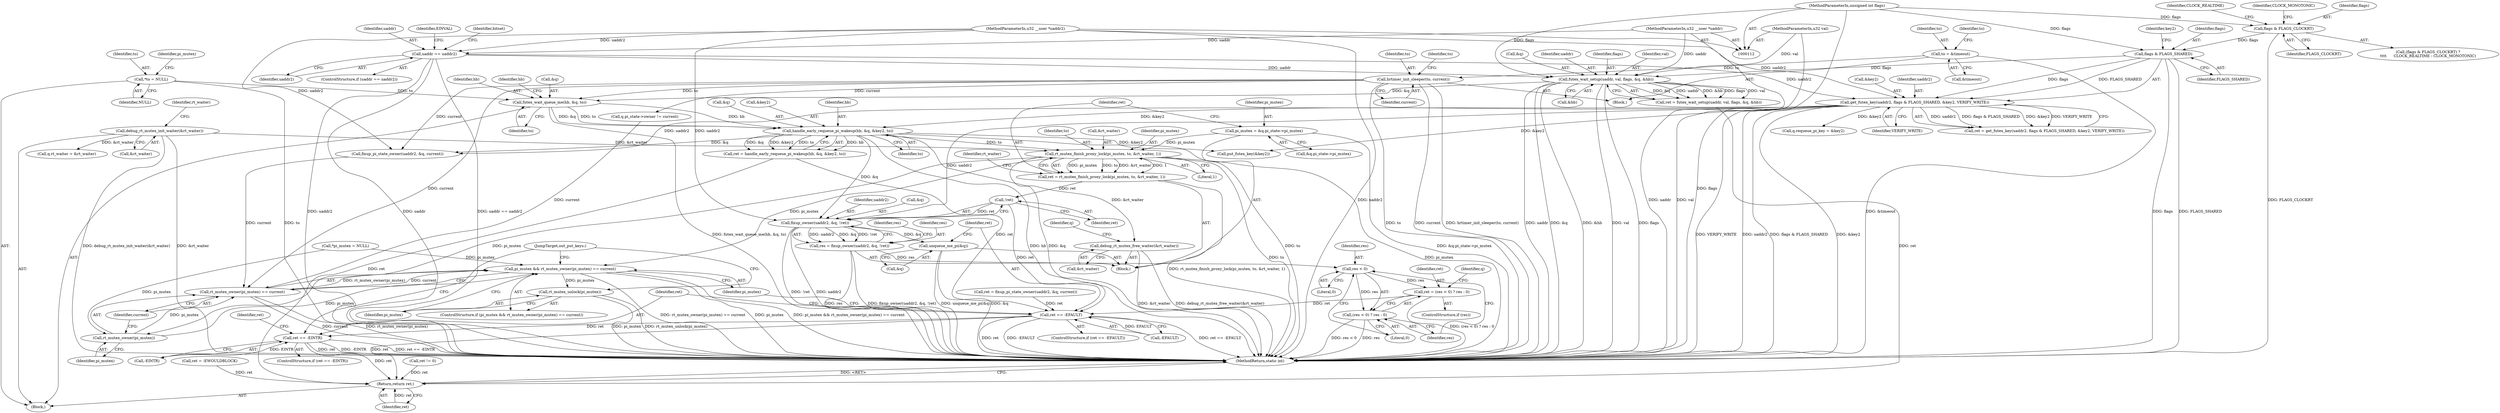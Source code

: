 digraph "0_linux_6f7b0a2a5c0fb03be7c25bd1745baa50582348ef@API" {
"1000318" [label="(Call,rt_mutex_finish_proxy_lock(pi_mutex, to, &rt_waiter, 1))"];
"1000308" [label="(Call,pi_mutex = &q.pi_state->pi_mutex)"];
"1000252" [label="(Call,handle_early_requeue_pi_wakeup(hb, &q, &key2, to))"];
"1000240" [label="(Call,futex_wait_queue_me(hb, &q, to))"];
"1000229" [label="(Call,futex_wait_setup(uaddr, val, flags, &q, &hb))"];
"1000142" [label="(Call,uaddr == uaddr2)"];
"1000113" [label="(MethodParameterIn,u32 __user *uaddr)"];
"1000118" [label="(MethodParameterIn,u32 __user *uaddr2)"];
"1000115" [label="(MethodParameterIn,u32 val)"];
"1000198" [label="(Call,flags & FLAGS_SHARED)"];
"1000167" [label="(Call,flags & FLAGS_CLOCKRT)"];
"1000114" [label="(MethodParameterIn,unsigned int flags)"];
"1000122" [label="(Call,*to = NULL)"];
"1000173" [label="(Call,hrtimer_init_sleeper(to, current))"];
"1000157" [label="(Call,to = &timeout)"];
"1000196" [label="(Call,get_futex_key(uaddr2, flags & FLAGS_SHARED, &key2, VERIFY_WRITE))"];
"1000186" [label="(Call,debug_rt_mutex_init_waiter(&rt_waiter))"];
"1000316" [label="(Call,ret = rt_mutex_finish_proxy_lock(pi_mutex, to, &rt_waiter, 1))"];
"1000337" [label="(Call,!ret)"];
"1000333" [label="(Call,fixup_owner(uaddr2, &q, !ret))"];
"1000331" [label="(Call,res = fixup_owner(uaddr2, &q, !ret))"];
"1000344" [label="(Call,res < 0)"];
"1000341" [label="(Call,ret = (res < 0) ? res : 0)"];
"1000353" [label="(Call,ret == -EFAULT)"];
"1000369" [label="(Call,ret == -EINTR)"];
"1000402" [label="(Return,return ret;)"];
"1000343" [label="(Call,(res < 0) ? res : 0)"];
"1000349" [label="(Call,unqueue_me_pi(&q))"];
"1000324" [label="(Call,debug_rt_mutex_free_waiter(&rt_waiter))"];
"1000359" [label="(Call,pi_mutex && rt_mutex_owner(pi_mutex) == current)"];
"1000365" [label="(Call,rt_mutex_unlock(pi_mutex))"];
"1000362" [label="(Call,rt_mutex_owner(pi_mutex))"];
"1000361" [label="(Call,rt_mutex_owner(pi_mutex) == current)"];
"1000331" [label="(Call,res = fixup_owner(uaddr2, &q, !ret))"];
"1000230" [label="(Identifier,uaddr)"];
"1000114" [label="(MethodParameterIn,unsigned int flags)"];
"1000363" [label="(Identifier,pi_mutex)"];
"1000374" [label="(Call,ret = -EWOULDBLOCK)"];
"1000354" [label="(Identifier,ret)"];
"1000124" [label="(Identifier,NULL)"];
"1000371" [label="(Call,-EINTR)"];
"1000359" [label="(Call,pi_mutex && rt_mutex_owner(pi_mutex) == current)"];
"1000171" [label="(Identifier,CLOCK_MONOTONIC)"];
"1000370" [label="(Identifier,ret)"];
"1000127" [label="(Call,*pi_mutex = NULL)"];
"1000232" [label="(Identifier,flags)"];
"1000191" [label="(Identifier,rt_waiter)"];
"1000256" [label="(Call,&key2)"];
"1000141" [label="(ControlStructure,if (uaddr == uaddr2))"];
"1000206" [label="(Call,ret != 0)"];
"1000186" [label="(Call,debug_rt_mutex_init_waiter(&rt_waiter))"];
"1000258" [label="(Identifier,to)"];
"1000375" [label="(Identifier,ret)"];
"1000252" [label="(Call,handle_early_requeue_pi_wakeup(hb, &q, &key2, to))"];
"1000199" [label="(Identifier,flags)"];
"1000202" [label="(Identifier,key2)"];
"1000346" [label="(Literal,0)"];
"1000348" [label="(Literal,0)"];
"1000340" [label="(Identifier,res)"];
"1000150" [label="(Identifier,bitset)"];
"1000309" [label="(Identifier,pi_mutex)"];
"1000229" [label="(Call,futex_wait_setup(uaddr, val, flags, &q, &hb))"];
"1000353" [label="(Call,ret == -EFAULT)"];
"1000122" [label="(Call,*to = NULL)"];
"1000167" [label="(Call,flags & FLAGS_CLOCKRT)"];
"1000241" [label="(Identifier,hb)"];
"1000215" [label="(Call,q.rt_waiter = &rt_waiter)"];
"1000349" [label="(Call,unqueue_me_pi(&q))"];
"1000323" [label="(Literal,1)"];
"1000196" [label="(Call,get_futex_key(uaddr2, flags & FLAGS_SHARED, &key2, VERIFY_WRITE))"];
"1000168" [label="(Identifier,flags)"];
"1000316" [label="(Call,ret = rt_mutex_finish_proxy_lock(pi_mutex, to, &rt_waiter, 1))"];
"1000144" [label="(Identifier,uaddr2)"];
"1000198" [label="(Call,flags & FLAGS_SHARED)"];
"1000194" [label="(Call,ret = get_futex_key(uaddr2, flags & FLAGS_SHARED, &key2, VERIFY_WRITE))"];
"1000231" [label="(Identifier,val)"];
"1000362" [label="(Call,rt_mutex_owner(pi_mutex))"];
"1000143" [label="(Identifier,uaddr)"];
"1000385" [label="(Call,put_futex_key(&key2))"];
"1000164" [label="(Identifier,to)"];
"1000335" [label="(Call,&q)"];
"1000197" [label="(Identifier,uaddr2)"];
"1000324" [label="(Call,debug_rt_mutex_free_waiter(&rt_waiter))"];
"1000337" [label="(Call,!ret)"];
"1000159" [label="(Call,&timeout)"];
"1000344" [label="(Call,res < 0)"];
"1000187" [label="(Call,&rt_waiter)"];
"1000308" [label="(Call,pi_mutex = &q.pi_state->pi_mutex)"];
"1000119" [label="(Block,)"];
"1000325" [label="(Call,&rt_waiter)"];
"1000248" [label="(Identifier,hb)"];
"1000329" [label="(Identifier,q)"];
"1000278" [label="(Call,q.pi_state->owner != current)"];
"1000240" [label="(Call,futex_wait_queue_me(hb, &q, to))"];
"1000369" [label="(Call,ret == -EINTR)"];
"1000302" [label="(Block,)"];
"1000352" [label="(ControlStructure,if (ret == -EFAULT))"];
"1000368" [label="(ControlStructure,if (ret == -EINTR))"];
"1000350" [label="(Call,&q)"];
"1000332" [label="(Identifier,res)"];
"1000333" [label="(Call,fixup_owner(uaddr2, &q, !ret))"];
"1000310" [label="(Call,&q.pi_state->pi_mutex)"];
"1000347" [label="(Identifier,res)"];
"1000345" [label="(Identifier,res)"];
"1000361" [label="(Call,rt_mutex_owner(pi_mutex) == current)"];
"1000358" [label="(ControlStructure,if (pi_mutex && rt_mutex_owner(pi_mutex) == current))"];
"1000244" [label="(Identifier,to)"];
"1000233" [label="(Call,&q)"];
"1000351" [label="(Identifier,q)"];
"1000142" [label="(Call,uaddr == uaddr2)"];
"1000378" [label="(JumpTarget,out_put_keys:)"];
"1000169" [label="(Identifier,FLAGS_CLOCKRT)"];
"1000319" [label="(Identifier,pi_mutex)"];
"1000158" [label="(Identifier,to)"];
"1000166" [label="(Call,(flags & FLAGS_CLOCKRT) ?\n\t\t\t\t      CLOCK_REALTIME : CLOCK_MONOTONIC)"];
"1000235" [label="(Call,&hb)"];
"1000221" [label="(Call,q.requeue_pi_key = &key2)"];
"1000147" [label="(Identifier,EINVAL)"];
"1000123" [label="(Identifier,to)"];
"1000341" [label="(Call,ret = (res < 0) ? res : 0)"];
"1000157" [label="(Call,to = &timeout)"];
"1000326" [label="(Identifier,rt_waiter)"];
"1000175" [label="(Identifier,current)"];
"1000113" [label="(MethodParameterIn,u32 __user *uaddr)"];
"1000250" [label="(Call,ret = handle_early_requeue_pi_wakeup(hb, &q, &key2, to))"];
"1000242" [label="(Call,&q)"];
"1000200" [label="(Identifier,FLAGS_SHARED)"];
"1000201" [label="(Call,&key2)"];
"1000402" [label="(Return,return ret;)"];
"1000179" [label="(Identifier,to)"];
"1000343" [label="(Call,(res < 0) ? res : 0)"];
"1000290" [label="(Call,ret = fixup_pi_state_owner(uaddr2, &q, current))"];
"1000320" [label="(Identifier,to)"];
"1000118" [label="(MethodParameterIn,u32 __user *uaddr2)"];
"1000342" [label="(Identifier,ret)"];
"1000227" [label="(Call,ret = futex_wait_setup(uaddr, val, flags, &q, &hb))"];
"1000318" [label="(Call,rt_mutex_finish_proxy_lock(pi_mutex, to, &rt_waiter, 1))"];
"1000317" [label="(Identifier,ret)"];
"1000403" [label="(Identifier,ret)"];
"1000360" [label="(Identifier,pi_mutex)"];
"1000364" [label="(Identifier,current)"];
"1000156" [label="(Block,)"];
"1000253" [label="(Identifier,hb)"];
"1000203" [label="(Identifier,VERIFY_WRITE)"];
"1000366" [label="(Identifier,pi_mutex)"];
"1000339" [label="(ControlStructure,if (res))"];
"1000170" [label="(Identifier,CLOCK_REALTIME)"];
"1000321" [label="(Call,&rt_waiter)"];
"1000254" [label="(Call,&q)"];
"1000292" [label="(Call,fixup_pi_state_owner(uaddr2, &q, current))"];
"1000174" [label="(Identifier,to)"];
"1000365" [label="(Call,rt_mutex_unlock(pi_mutex))"];
"1000334" [label="(Identifier,uaddr2)"];
"1000173" [label="(Call,hrtimer_init_sleeper(to, current))"];
"1000115" [label="(MethodParameterIn,u32 val)"];
"1000355" [label="(Call,-EFAULT)"];
"1000338" [label="(Identifier,ret)"];
"1000128" [label="(Identifier,pi_mutex)"];
"1000404" [label="(MethodReturn,static int)"];
"1000318" -> "1000316"  [label="AST: "];
"1000318" -> "1000323"  [label="CFG: "];
"1000319" -> "1000318"  [label="AST: "];
"1000320" -> "1000318"  [label="AST: "];
"1000321" -> "1000318"  [label="AST: "];
"1000323" -> "1000318"  [label="AST: "];
"1000316" -> "1000318"  [label="CFG: "];
"1000318" -> "1000404"  [label="DDG: pi_mutex"];
"1000318" -> "1000404"  [label="DDG: to"];
"1000318" -> "1000316"  [label="DDG: pi_mutex"];
"1000318" -> "1000316"  [label="DDG: to"];
"1000318" -> "1000316"  [label="DDG: &rt_waiter"];
"1000318" -> "1000316"  [label="DDG: 1"];
"1000308" -> "1000318"  [label="DDG: pi_mutex"];
"1000252" -> "1000318"  [label="DDG: to"];
"1000186" -> "1000318"  [label="DDG: &rt_waiter"];
"1000318" -> "1000324"  [label="DDG: &rt_waiter"];
"1000318" -> "1000359"  [label="DDG: pi_mutex"];
"1000318" -> "1000362"  [label="DDG: pi_mutex"];
"1000308" -> "1000302"  [label="AST: "];
"1000308" -> "1000310"  [label="CFG: "];
"1000309" -> "1000308"  [label="AST: "];
"1000310" -> "1000308"  [label="AST: "];
"1000317" -> "1000308"  [label="CFG: "];
"1000308" -> "1000404"  [label="DDG: &q.pi_state->pi_mutex"];
"1000252" -> "1000250"  [label="AST: "];
"1000252" -> "1000258"  [label="CFG: "];
"1000253" -> "1000252"  [label="AST: "];
"1000254" -> "1000252"  [label="AST: "];
"1000256" -> "1000252"  [label="AST: "];
"1000258" -> "1000252"  [label="AST: "];
"1000250" -> "1000252"  [label="CFG: "];
"1000252" -> "1000404"  [label="DDG: hb"];
"1000252" -> "1000404"  [label="DDG: &q"];
"1000252" -> "1000404"  [label="DDG: to"];
"1000252" -> "1000250"  [label="DDG: hb"];
"1000252" -> "1000250"  [label="DDG: &q"];
"1000252" -> "1000250"  [label="DDG: &key2"];
"1000252" -> "1000250"  [label="DDG: to"];
"1000240" -> "1000252"  [label="DDG: hb"];
"1000240" -> "1000252"  [label="DDG: &q"];
"1000240" -> "1000252"  [label="DDG: to"];
"1000196" -> "1000252"  [label="DDG: &key2"];
"1000252" -> "1000292"  [label="DDG: &q"];
"1000252" -> "1000333"  [label="DDG: &q"];
"1000252" -> "1000385"  [label="DDG: &key2"];
"1000240" -> "1000119"  [label="AST: "];
"1000240" -> "1000244"  [label="CFG: "];
"1000241" -> "1000240"  [label="AST: "];
"1000242" -> "1000240"  [label="AST: "];
"1000244" -> "1000240"  [label="AST: "];
"1000248" -> "1000240"  [label="CFG: "];
"1000240" -> "1000404"  [label="DDG: futex_wait_queue_me(hb, &q, to)"];
"1000229" -> "1000240"  [label="DDG: &q"];
"1000122" -> "1000240"  [label="DDG: to"];
"1000173" -> "1000240"  [label="DDG: to"];
"1000229" -> "1000227"  [label="AST: "];
"1000229" -> "1000235"  [label="CFG: "];
"1000230" -> "1000229"  [label="AST: "];
"1000231" -> "1000229"  [label="AST: "];
"1000232" -> "1000229"  [label="AST: "];
"1000233" -> "1000229"  [label="AST: "];
"1000235" -> "1000229"  [label="AST: "];
"1000227" -> "1000229"  [label="CFG: "];
"1000229" -> "1000404"  [label="DDG: &q"];
"1000229" -> "1000404"  [label="DDG: &hb"];
"1000229" -> "1000404"  [label="DDG: val"];
"1000229" -> "1000404"  [label="DDG: flags"];
"1000229" -> "1000404"  [label="DDG: uaddr"];
"1000229" -> "1000227"  [label="DDG: &q"];
"1000229" -> "1000227"  [label="DDG: uaddr"];
"1000229" -> "1000227"  [label="DDG: &hb"];
"1000229" -> "1000227"  [label="DDG: flags"];
"1000229" -> "1000227"  [label="DDG: val"];
"1000142" -> "1000229"  [label="DDG: uaddr"];
"1000113" -> "1000229"  [label="DDG: uaddr"];
"1000115" -> "1000229"  [label="DDG: val"];
"1000198" -> "1000229"  [label="DDG: flags"];
"1000114" -> "1000229"  [label="DDG: flags"];
"1000142" -> "1000141"  [label="AST: "];
"1000142" -> "1000144"  [label="CFG: "];
"1000143" -> "1000142"  [label="AST: "];
"1000144" -> "1000142"  [label="AST: "];
"1000147" -> "1000142"  [label="CFG: "];
"1000150" -> "1000142"  [label="CFG: "];
"1000142" -> "1000404"  [label="DDG: uaddr == uaddr2"];
"1000142" -> "1000404"  [label="DDG: uaddr2"];
"1000142" -> "1000404"  [label="DDG: uaddr"];
"1000113" -> "1000142"  [label="DDG: uaddr"];
"1000118" -> "1000142"  [label="DDG: uaddr2"];
"1000142" -> "1000196"  [label="DDG: uaddr2"];
"1000113" -> "1000112"  [label="AST: "];
"1000113" -> "1000404"  [label="DDG: uaddr"];
"1000118" -> "1000112"  [label="AST: "];
"1000118" -> "1000404"  [label="DDG: uaddr2"];
"1000118" -> "1000196"  [label="DDG: uaddr2"];
"1000118" -> "1000292"  [label="DDG: uaddr2"];
"1000118" -> "1000333"  [label="DDG: uaddr2"];
"1000115" -> "1000112"  [label="AST: "];
"1000115" -> "1000404"  [label="DDG: val"];
"1000198" -> "1000196"  [label="AST: "];
"1000198" -> "1000200"  [label="CFG: "];
"1000199" -> "1000198"  [label="AST: "];
"1000200" -> "1000198"  [label="AST: "];
"1000202" -> "1000198"  [label="CFG: "];
"1000198" -> "1000404"  [label="DDG: FLAGS_SHARED"];
"1000198" -> "1000404"  [label="DDG: flags"];
"1000198" -> "1000196"  [label="DDG: flags"];
"1000198" -> "1000196"  [label="DDG: FLAGS_SHARED"];
"1000167" -> "1000198"  [label="DDG: flags"];
"1000114" -> "1000198"  [label="DDG: flags"];
"1000167" -> "1000166"  [label="AST: "];
"1000167" -> "1000169"  [label="CFG: "];
"1000168" -> "1000167"  [label="AST: "];
"1000169" -> "1000167"  [label="AST: "];
"1000170" -> "1000167"  [label="CFG: "];
"1000171" -> "1000167"  [label="CFG: "];
"1000167" -> "1000404"  [label="DDG: FLAGS_CLOCKRT"];
"1000114" -> "1000167"  [label="DDG: flags"];
"1000114" -> "1000112"  [label="AST: "];
"1000114" -> "1000404"  [label="DDG: flags"];
"1000122" -> "1000119"  [label="AST: "];
"1000122" -> "1000124"  [label="CFG: "];
"1000123" -> "1000122"  [label="AST: "];
"1000124" -> "1000122"  [label="AST: "];
"1000128" -> "1000122"  [label="CFG: "];
"1000122" -> "1000404"  [label="DDG: to"];
"1000173" -> "1000156"  [label="AST: "];
"1000173" -> "1000175"  [label="CFG: "];
"1000174" -> "1000173"  [label="AST: "];
"1000175" -> "1000173"  [label="AST: "];
"1000179" -> "1000173"  [label="CFG: "];
"1000173" -> "1000404"  [label="DDG: hrtimer_init_sleeper(to, current)"];
"1000173" -> "1000404"  [label="DDG: to"];
"1000173" -> "1000404"  [label="DDG: current"];
"1000157" -> "1000173"  [label="DDG: to"];
"1000173" -> "1000278"  [label="DDG: current"];
"1000173" -> "1000292"  [label="DDG: current"];
"1000173" -> "1000361"  [label="DDG: current"];
"1000157" -> "1000156"  [label="AST: "];
"1000157" -> "1000159"  [label="CFG: "];
"1000158" -> "1000157"  [label="AST: "];
"1000159" -> "1000157"  [label="AST: "];
"1000164" -> "1000157"  [label="CFG: "];
"1000157" -> "1000404"  [label="DDG: &timeout"];
"1000196" -> "1000194"  [label="AST: "];
"1000196" -> "1000203"  [label="CFG: "];
"1000197" -> "1000196"  [label="AST: "];
"1000201" -> "1000196"  [label="AST: "];
"1000203" -> "1000196"  [label="AST: "];
"1000194" -> "1000196"  [label="CFG: "];
"1000196" -> "1000404"  [label="DDG: &key2"];
"1000196" -> "1000404"  [label="DDG: VERIFY_WRITE"];
"1000196" -> "1000404"  [label="DDG: uaddr2"];
"1000196" -> "1000404"  [label="DDG: flags & FLAGS_SHARED"];
"1000196" -> "1000194"  [label="DDG: uaddr2"];
"1000196" -> "1000194"  [label="DDG: flags & FLAGS_SHARED"];
"1000196" -> "1000194"  [label="DDG: &key2"];
"1000196" -> "1000194"  [label="DDG: VERIFY_WRITE"];
"1000196" -> "1000221"  [label="DDG: &key2"];
"1000196" -> "1000292"  [label="DDG: uaddr2"];
"1000196" -> "1000333"  [label="DDG: uaddr2"];
"1000196" -> "1000385"  [label="DDG: &key2"];
"1000186" -> "1000119"  [label="AST: "];
"1000186" -> "1000187"  [label="CFG: "];
"1000187" -> "1000186"  [label="AST: "];
"1000191" -> "1000186"  [label="CFG: "];
"1000186" -> "1000404"  [label="DDG: debug_rt_mutex_init_waiter(&rt_waiter)"];
"1000186" -> "1000404"  [label="DDG: &rt_waiter"];
"1000186" -> "1000215"  [label="DDG: &rt_waiter"];
"1000316" -> "1000302"  [label="AST: "];
"1000317" -> "1000316"  [label="AST: "];
"1000326" -> "1000316"  [label="CFG: "];
"1000316" -> "1000404"  [label="DDG: rt_mutex_finish_proxy_lock(pi_mutex, to, &rt_waiter, 1)"];
"1000316" -> "1000337"  [label="DDG: ret"];
"1000337" -> "1000333"  [label="AST: "];
"1000337" -> "1000338"  [label="CFG: "];
"1000338" -> "1000337"  [label="AST: "];
"1000333" -> "1000337"  [label="CFG: "];
"1000337" -> "1000333"  [label="DDG: ret"];
"1000337" -> "1000353"  [label="DDG: ret"];
"1000333" -> "1000331"  [label="AST: "];
"1000334" -> "1000333"  [label="AST: "];
"1000335" -> "1000333"  [label="AST: "];
"1000331" -> "1000333"  [label="CFG: "];
"1000333" -> "1000404"  [label="DDG: uaddr2"];
"1000333" -> "1000404"  [label="DDG: !ret"];
"1000333" -> "1000331"  [label="DDG: uaddr2"];
"1000333" -> "1000331"  [label="DDG: &q"];
"1000333" -> "1000331"  [label="DDG: !ret"];
"1000333" -> "1000349"  [label="DDG: &q"];
"1000331" -> "1000302"  [label="AST: "];
"1000332" -> "1000331"  [label="AST: "];
"1000340" -> "1000331"  [label="CFG: "];
"1000331" -> "1000404"  [label="DDG: fixup_owner(uaddr2, &q, !ret)"];
"1000331" -> "1000404"  [label="DDG: res"];
"1000331" -> "1000344"  [label="DDG: res"];
"1000344" -> "1000343"  [label="AST: "];
"1000344" -> "1000346"  [label="CFG: "];
"1000345" -> "1000344"  [label="AST: "];
"1000346" -> "1000344"  [label="AST: "];
"1000347" -> "1000344"  [label="CFG: "];
"1000348" -> "1000344"  [label="CFG: "];
"1000344" -> "1000341"  [label="DDG: res"];
"1000344" -> "1000343"  [label="DDG: res"];
"1000341" -> "1000339"  [label="AST: "];
"1000341" -> "1000343"  [label="CFG: "];
"1000342" -> "1000341"  [label="AST: "];
"1000343" -> "1000341"  [label="AST: "];
"1000351" -> "1000341"  [label="CFG: "];
"1000341" -> "1000404"  [label="DDG: (res < 0) ? res : 0"];
"1000341" -> "1000353"  [label="DDG: ret"];
"1000353" -> "1000352"  [label="AST: "];
"1000353" -> "1000355"  [label="CFG: "];
"1000354" -> "1000353"  [label="AST: "];
"1000355" -> "1000353"  [label="AST: "];
"1000360" -> "1000353"  [label="CFG: "];
"1000370" -> "1000353"  [label="CFG: "];
"1000353" -> "1000404"  [label="DDG: ret == -EFAULT"];
"1000353" -> "1000404"  [label="DDG: ret"];
"1000353" -> "1000404"  [label="DDG: -EFAULT"];
"1000290" -> "1000353"  [label="DDG: ret"];
"1000250" -> "1000353"  [label="DDG: ret"];
"1000355" -> "1000353"  [label="DDG: EFAULT"];
"1000353" -> "1000369"  [label="DDG: ret"];
"1000353" -> "1000402"  [label="DDG: ret"];
"1000369" -> "1000368"  [label="AST: "];
"1000369" -> "1000371"  [label="CFG: "];
"1000370" -> "1000369"  [label="AST: "];
"1000371" -> "1000369"  [label="AST: "];
"1000375" -> "1000369"  [label="CFG: "];
"1000378" -> "1000369"  [label="CFG: "];
"1000369" -> "1000404"  [label="DDG: ret == -EINTR"];
"1000369" -> "1000404"  [label="DDG: ret"];
"1000369" -> "1000404"  [label="DDG: -EINTR"];
"1000371" -> "1000369"  [label="DDG: EINTR"];
"1000369" -> "1000402"  [label="DDG: ret"];
"1000402" -> "1000119"  [label="AST: "];
"1000402" -> "1000403"  [label="CFG: "];
"1000403" -> "1000402"  [label="AST: "];
"1000404" -> "1000402"  [label="CFG: "];
"1000402" -> "1000404"  [label="DDG: <RET>"];
"1000403" -> "1000402"  [label="DDG: ret"];
"1000227" -> "1000402"  [label="DDG: ret"];
"1000206" -> "1000402"  [label="DDG: ret"];
"1000250" -> "1000402"  [label="DDG: ret"];
"1000374" -> "1000402"  [label="DDG: ret"];
"1000343" -> "1000347"  [label="CFG: "];
"1000343" -> "1000348"  [label="CFG: "];
"1000347" -> "1000343"  [label="AST: "];
"1000348" -> "1000343"  [label="AST: "];
"1000343" -> "1000404"  [label="DDG: res < 0"];
"1000343" -> "1000404"  [label="DDG: res"];
"1000349" -> "1000302"  [label="AST: "];
"1000349" -> "1000350"  [label="CFG: "];
"1000350" -> "1000349"  [label="AST: "];
"1000354" -> "1000349"  [label="CFG: "];
"1000349" -> "1000404"  [label="DDG: unqueue_me_pi(&q)"];
"1000349" -> "1000404"  [label="DDG: &q"];
"1000324" -> "1000302"  [label="AST: "];
"1000324" -> "1000325"  [label="CFG: "];
"1000325" -> "1000324"  [label="AST: "];
"1000329" -> "1000324"  [label="CFG: "];
"1000324" -> "1000404"  [label="DDG: debug_rt_mutex_free_waiter(&rt_waiter)"];
"1000324" -> "1000404"  [label="DDG: &rt_waiter"];
"1000359" -> "1000358"  [label="AST: "];
"1000359" -> "1000360"  [label="CFG: "];
"1000359" -> "1000361"  [label="CFG: "];
"1000360" -> "1000359"  [label="AST: "];
"1000361" -> "1000359"  [label="AST: "];
"1000366" -> "1000359"  [label="CFG: "];
"1000378" -> "1000359"  [label="CFG: "];
"1000359" -> "1000404"  [label="DDG: rt_mutex_owner(pi_mutex) == current"];
"1000359" -> "1000404"  [label="DDG: pi_mutex"];
"1000359" -> "1000404"  [label="DDG: pi_mutex && rt_mutex_owner(pi_mutex) == current"];
"1000127" -> "1000359"  [label="DDG: pi_mutex"];
"1000362" -> "1000359"  [label="DDG: pi_mutex"];
"1000361" -> "1000359"  [label="DDG: rt_mutex_owner(pi_mutex)"];
"1000361" -> "1000359"  [label="DDG: current"];
"1000359" -> "1000365"  [label="DDG: pi_mutex"];
"1000365" -> "1000358"  [label="AST: "];
"1000365" -> "1000366"  [label="CFG: "];
"1000366" -> "1000365"  [label="AST: "];
"1000378" -> "1000365"  [label="CFG: "];
"1000365" -> "1000404"  [label="DDG: rt_mutex_unlock(pi_mutex)"];
"1000365" -> "1000404"  [label="DDG: pi_mutex"];
"1000362" -> "1000361"  [label="AST: "];
"1000362" -> "1000363"  [label="CFG: "];
"1000363" -> "1000362"  [label="AST: "];
"1000364" -> "1000362"  [label="CFG: "];
"1000362" -> "1000361"  [label="DDG: pi_mutex"];
"1000127" -> "1000362"  [label="DDG: pi_mutex"];
"1000361" -> "1000364"  [label="CFG: "];
"1000364" -> "1000361"  [label="AST: "];
"1000361" -> "1000404"  [label="DDG: current"];
"1000361" -> "1000404"  [label="DDG: rt_mutex_owner(pi_mutex)"];
"1000278" -> "1000361"  [label="DDG: current"];
"1000292" -> "1000361"  [label="DDG: current"];
}
